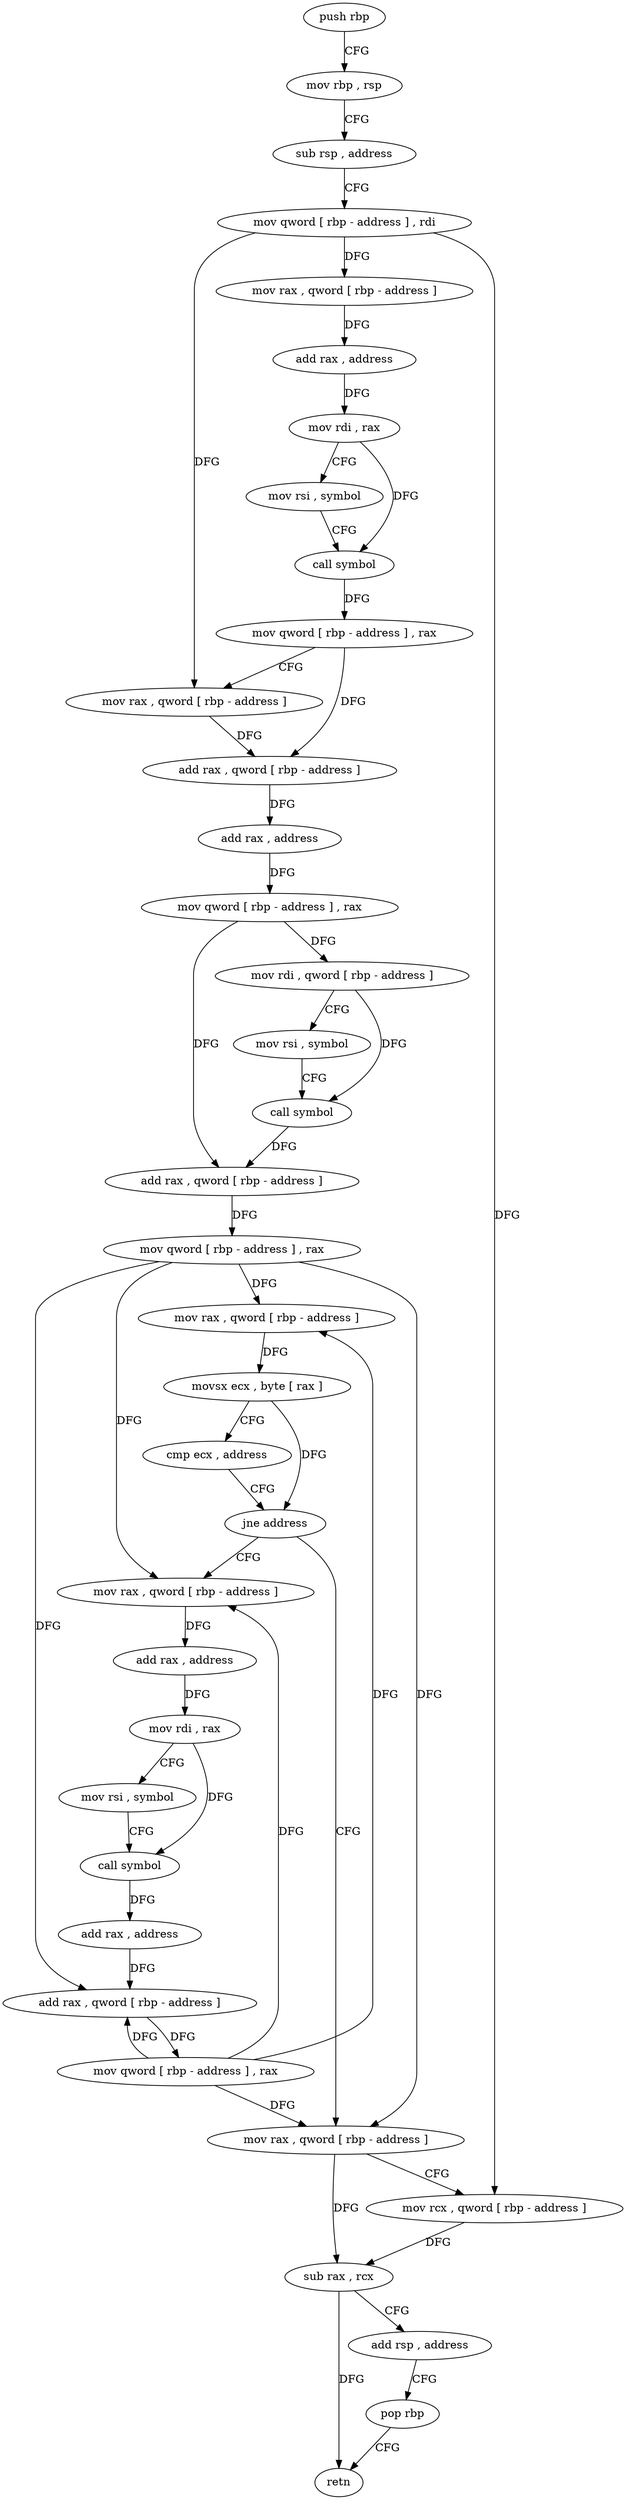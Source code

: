 digraph "func" {
"4209296" [label = "push rbp" ]
"4209297" [label = "mov rbp , rsp" ]
"4209300" [label = "sub rsp , address" ]
"4209304" [label = "mov qword [ rbp - address ] , rdi" ]
"4209308" [label = "mov rax , qword [ rbp - address ]" ]
"4209312" [label = "add rax , address" ]
"4209318" [label = "mov rdi , rax" ]
"4209321" [label = "mov rsi , symbol" ]
"4209331" [label = "call symbol" ]
"4209336" [label = "mov qword [ rbp - address ] , rax" ]
"4209340" [label = "mov rax , qword [ rbp - address ]" ]
"4209344" [label = "add rax , qword [ rbp - address ]" ]
"4209348" [label = "add rax , address" ]
"4209354" [label = "mov qword [ rbp - address ] , rax" ]
"4209358" [label = "mov rdi , qword [ rbp - address ]" ]
"4209362" [label = "mov rsi , symbol" ]
"4209372" [label = "call symbol" ]
"4209377" [label = "add rax , qword [ rbp - address ]" ]
"4209381" [label = "mov qword [ rbp - address ] , rax" ]
"4209385" [label = "mov rax , qword [ rbp - address ]" ]
"4209389" [label = "movsx ecx , byte [ rax ]" ]
"4209392" [label = "cmp ecx , address" ]
"4209395" [label = "jne address" ]
"4209443" [label = "mov rax , qword [ rbp - address ]" ]
"4209401" [label = "mov rax , qword [ rbp - address ]" ]
"4209447" [label = "mov rcx , qword [ rbp - address ]" ]
"4209451" [label = "sub rax , rcx" ]
"4209454" [label = "add rsp , address" ]
"4209458" [label = "pop rbp" ]
"4209459" [label = "retn" ]
"4209405" [label = "add rax , address" ]
"4209411" [label = "mov rdi , rax" ]
"4209414" [label = "mov rsi , symbol" ]
"4209424" [label = "call symbol" ]
"4209429" [label = "add rax , address" ]
"4209435" [label = "add rax , qword [ rbp - address ]" ]
"4209439" [label = "mov qword [ rbp - address ] , rax" ]
"4209296" -> "4209297" [ label = "CFG" ]
"4209297" -> "4209300" [ label = "CFG" ]
"4209300" -> "4209304" [ label = "CFG" ]
"4209304" -> "4209308" [ label = "DFG" ]
"4209304" -> "4209340" [ label = "DFG" ]
"4209304" -> "4209447" [ label = "DFG" ]
"4209308" -> "4209312" [ label = "DFG" ]
"4209312" -> "4209318" [ label = "DFG" ]
"4209318" -> "4209321" [ label = "CFG" ]
"4209318" -> "4209331" [ label = "DFG" ]
"4209321" -> "4209331" [ label = "CFG" ]
"4209331" -> "4209336" [ label = "DFG" ]
"4209336" -> "4209340" [ label = "CFG" ]
"4209336" -> "4209344" [ label = "DFG" ]
"4209340" -> "4209344" [ label = "DFG" ]
"4209344" -> "4209348" [ label = "DFG" ]
"4209348" -> "4209354" [ label = "DFG" ]
"4209354" -> "4209358" [ label = "DFG" ]
"4209354" -> "4209377" [ label = "DFG" ]
"4209358" -> "4209362" [ label = "CFG" ]
"4209358" -> "4209372" [ label = "DFG" ]
"4209362" -> "4209372" [ label = "CFG" ]
"4209372" -> "4209377" [ label = "DFG" ]
"4209377" -> "4209381" [ label = "DFG" ]
"4209381" -> "4209385" [ label = "DFG" ]
"4209381" -> "4209443" [ label = "DFG" ]
"4209381" -> "4209401" [ label = "DFG" ]
"4209381" -> "4209435" [ label = "DFG" ]
"4209385" -> "4209389" [ label = "DFG" ]
"4209389" -> "4209392" [ label = "CFG" ]
"4209389" -> "4209395" [ label = "DFG" ]
"4209392" -> "4209395" [ label = "CFG" ]
"4209395" -> "4209443" [ label = "CFG" ]
"4209395" -> "4209401" [ label = "CFG" ]
"4209443" -> "4209447" [ label = "CFG" ]
"4209443" -> "4209451" [ label = "DFG" ]
"4209401" -> "4209405" [ label = "DFG" ]
"4209447" -> "4209451" [ label = "DFG" ]
"4209451" -> "4209454" [ label = "CFG" ]
"4209451" -> "4209459" [ label = "DFG" ]
"4209454" -> "4209458" [ label = "CFG" ]
"4209458" -> "4209459" [ label = "CFG" ]
"4209405" -> "4209411" [ label = "DFG" ]
"4209411" -> "4209414" [ label = "CFG" ]
"4209411" -> "4209424" [ label = "DFG" ]
"4209414" -> "4209424" [ label = "CFG" ]
"4209424" -> "4209429" [ label = "DFG" ]
"4209429" -> "4209435" [ label = "DFG" ]
"4209435" -> "4209439" [ label = "DFG" ]
"4209439" -> "4209443" [ label = "DFG" ]
"4209439" -> "4209385" [ label = "DFG" ]
"4209439" -> "4209401" [ label = "DFG" ]
"4209439" -> "4209435" [ label = "DFG" ]
}
